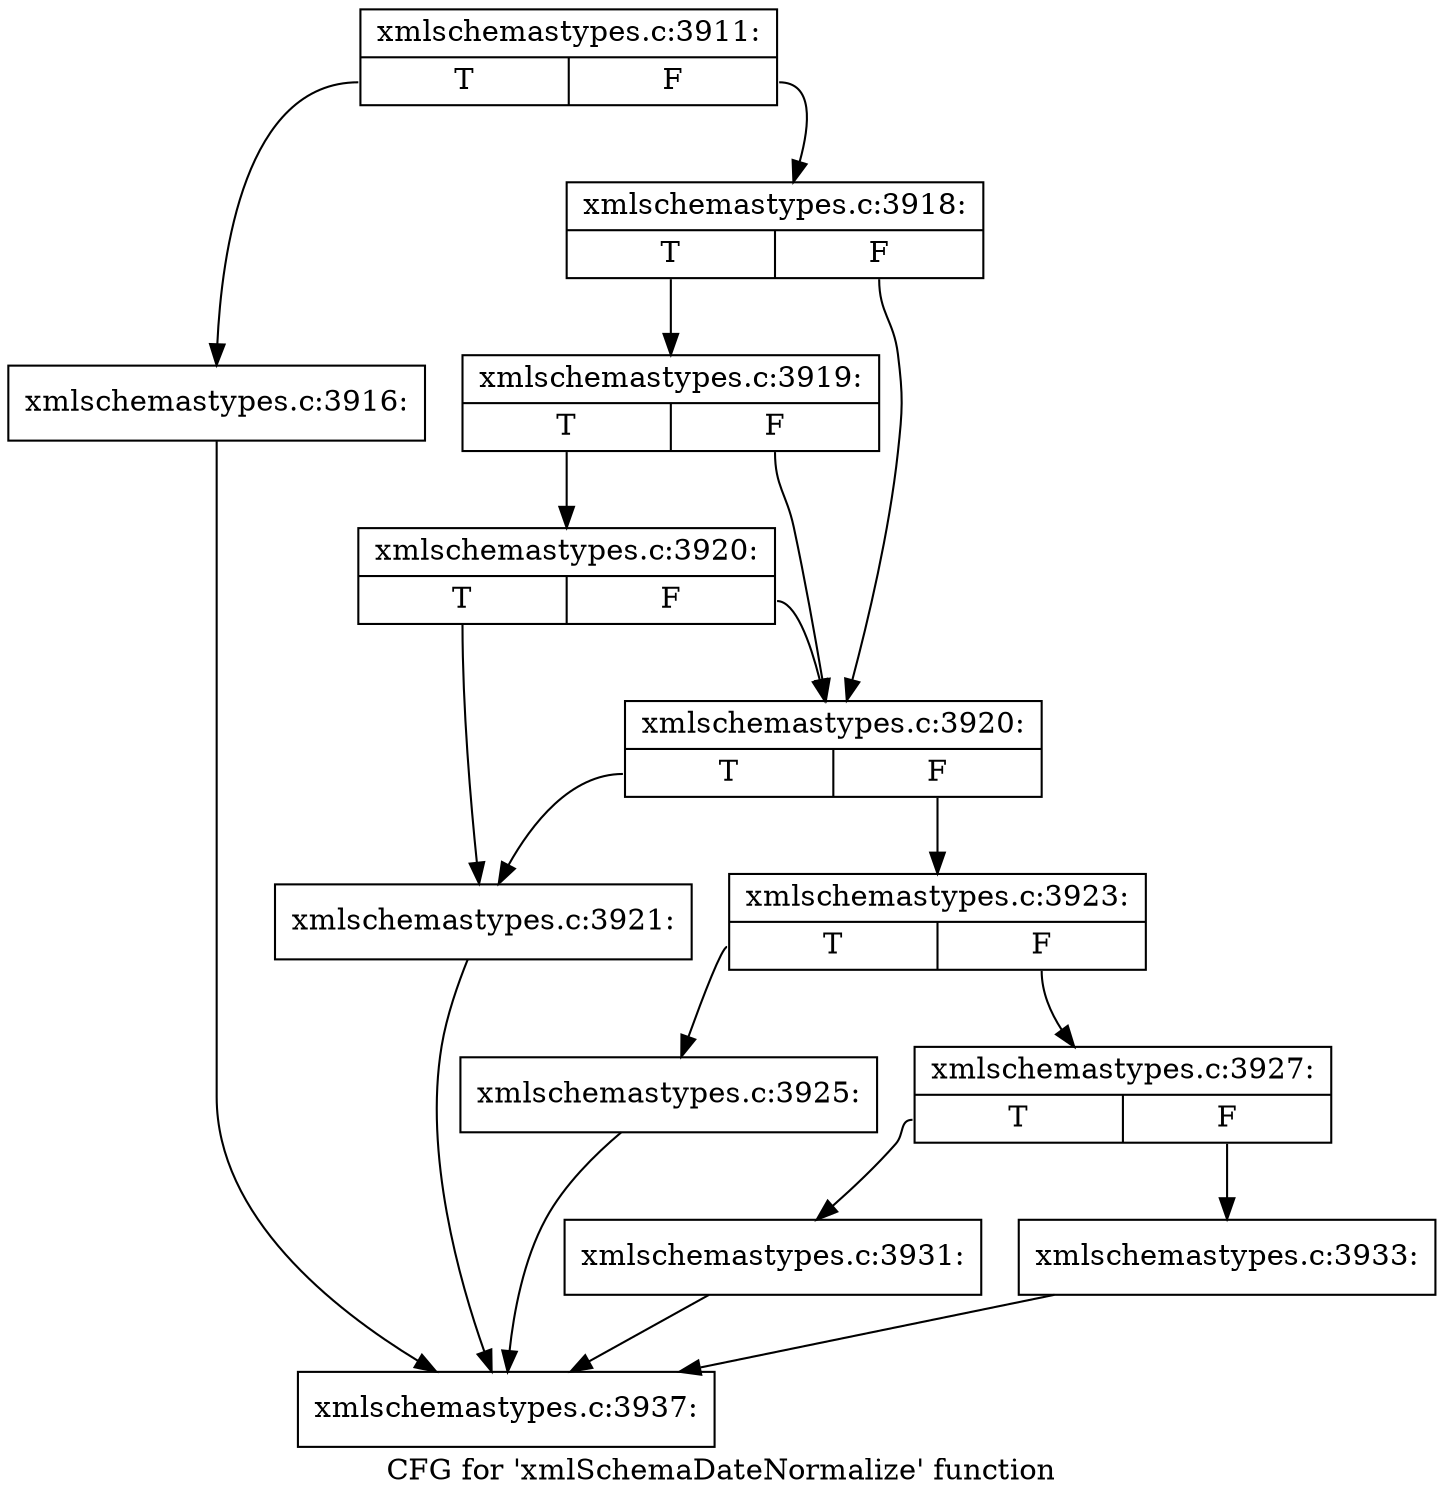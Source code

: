 digraph "CFG for 'xmlSchemaDateNormalize' function" {
	label="CFG for 'xmlSchemaDateNormalize' function";

	Node0x5a3cf60 [shape=record,label="{xmlschemastypes.c:3911:|{<s0>T|<s1>F}}"];
	Node0x5a3cf60:s0 -> Node0x58748c0;
	Node0x5a3cf60:s1 -> Node0x5874910;
	Node0x58748c0 [shape=record,label="{xmlschemastypes.c:3916:}"];
	Node0x58748c0 -> Node0x587da50;
	Node0x5874910 [shape=record,label="{xmlschemastypes.c:3918:|{<s0>T|<s1>F}}"];
	Node0x5874910:s0 -> Node0x5874f10;
	Node0x5874910:s1 -> Node0x5874e10;
	Node0x5874f10 [shape=record,label="{xmlschemastypes.c:3919:|{<s0>T|<s1>F}}"];
	Node0x5874f10:s0 -> Node0x5874e90;
	Node0x5874f10:s1 -> Node0x5874e10;
	Node0x5874e90 [shape=record,label="{xmlschemastypes.c:3920:|{<s0>T|<s1>F}}"];
	Node0x5874e90:s0 -> Node0x5874d70;
	Node0x5874e90:s1 -> Node0x5874e10;
	Node0x5874e10 [shape=record,label="{xmlschemastypes.c:3920:|{<s0>T|<s1>F}}"];
	Node0x5874e10:s0 -> Node0x5874d70;
	Node0x5874e10:s1 -> Node0x5874dc0;
	Node0x5874d70 [shape=record,label="{xmlschemastypes.c:3921:}"];
	Node0x5874d70 -> Node0x587da50;
	Node0x5874dc0 [shape=record,label="{xmlschemastypes.c:3923:|{<s0>T|<s1>F}}"];
	Node0x5874dc0:s0 -> Node0x5876290;
	Node0x5874dc0:s1 -> Node0x587dc50;
	Node0x5876290 [shape=record,label="{xmlschemastypes.c:3925:}"];
	Node0x5876290 -> Node0x587da50;
	Node0x587dc50 [shape=record,label="{xmlschemastypes.c:3927:|{<s0>T|<s1>F}}"];
	Node0x587dc50:s0 -> Node0x587ee20;
	Node0x587dc50:s1 -> Node0x587f150;
	Node0x587ee20 [shape=record,label="{xmlschemastypes.c:3931:}"];
	Node0x587ee20 -> Node0x587da50;
	Node0x587f150 [shape=record,label="{xmlschemastypes.c:3933:}"];
	Node0x587f150 -> Node0x587da50;
	Node0x587da50 [shape=record,label="{xmlschemastypes.c:3937:}"];
}
